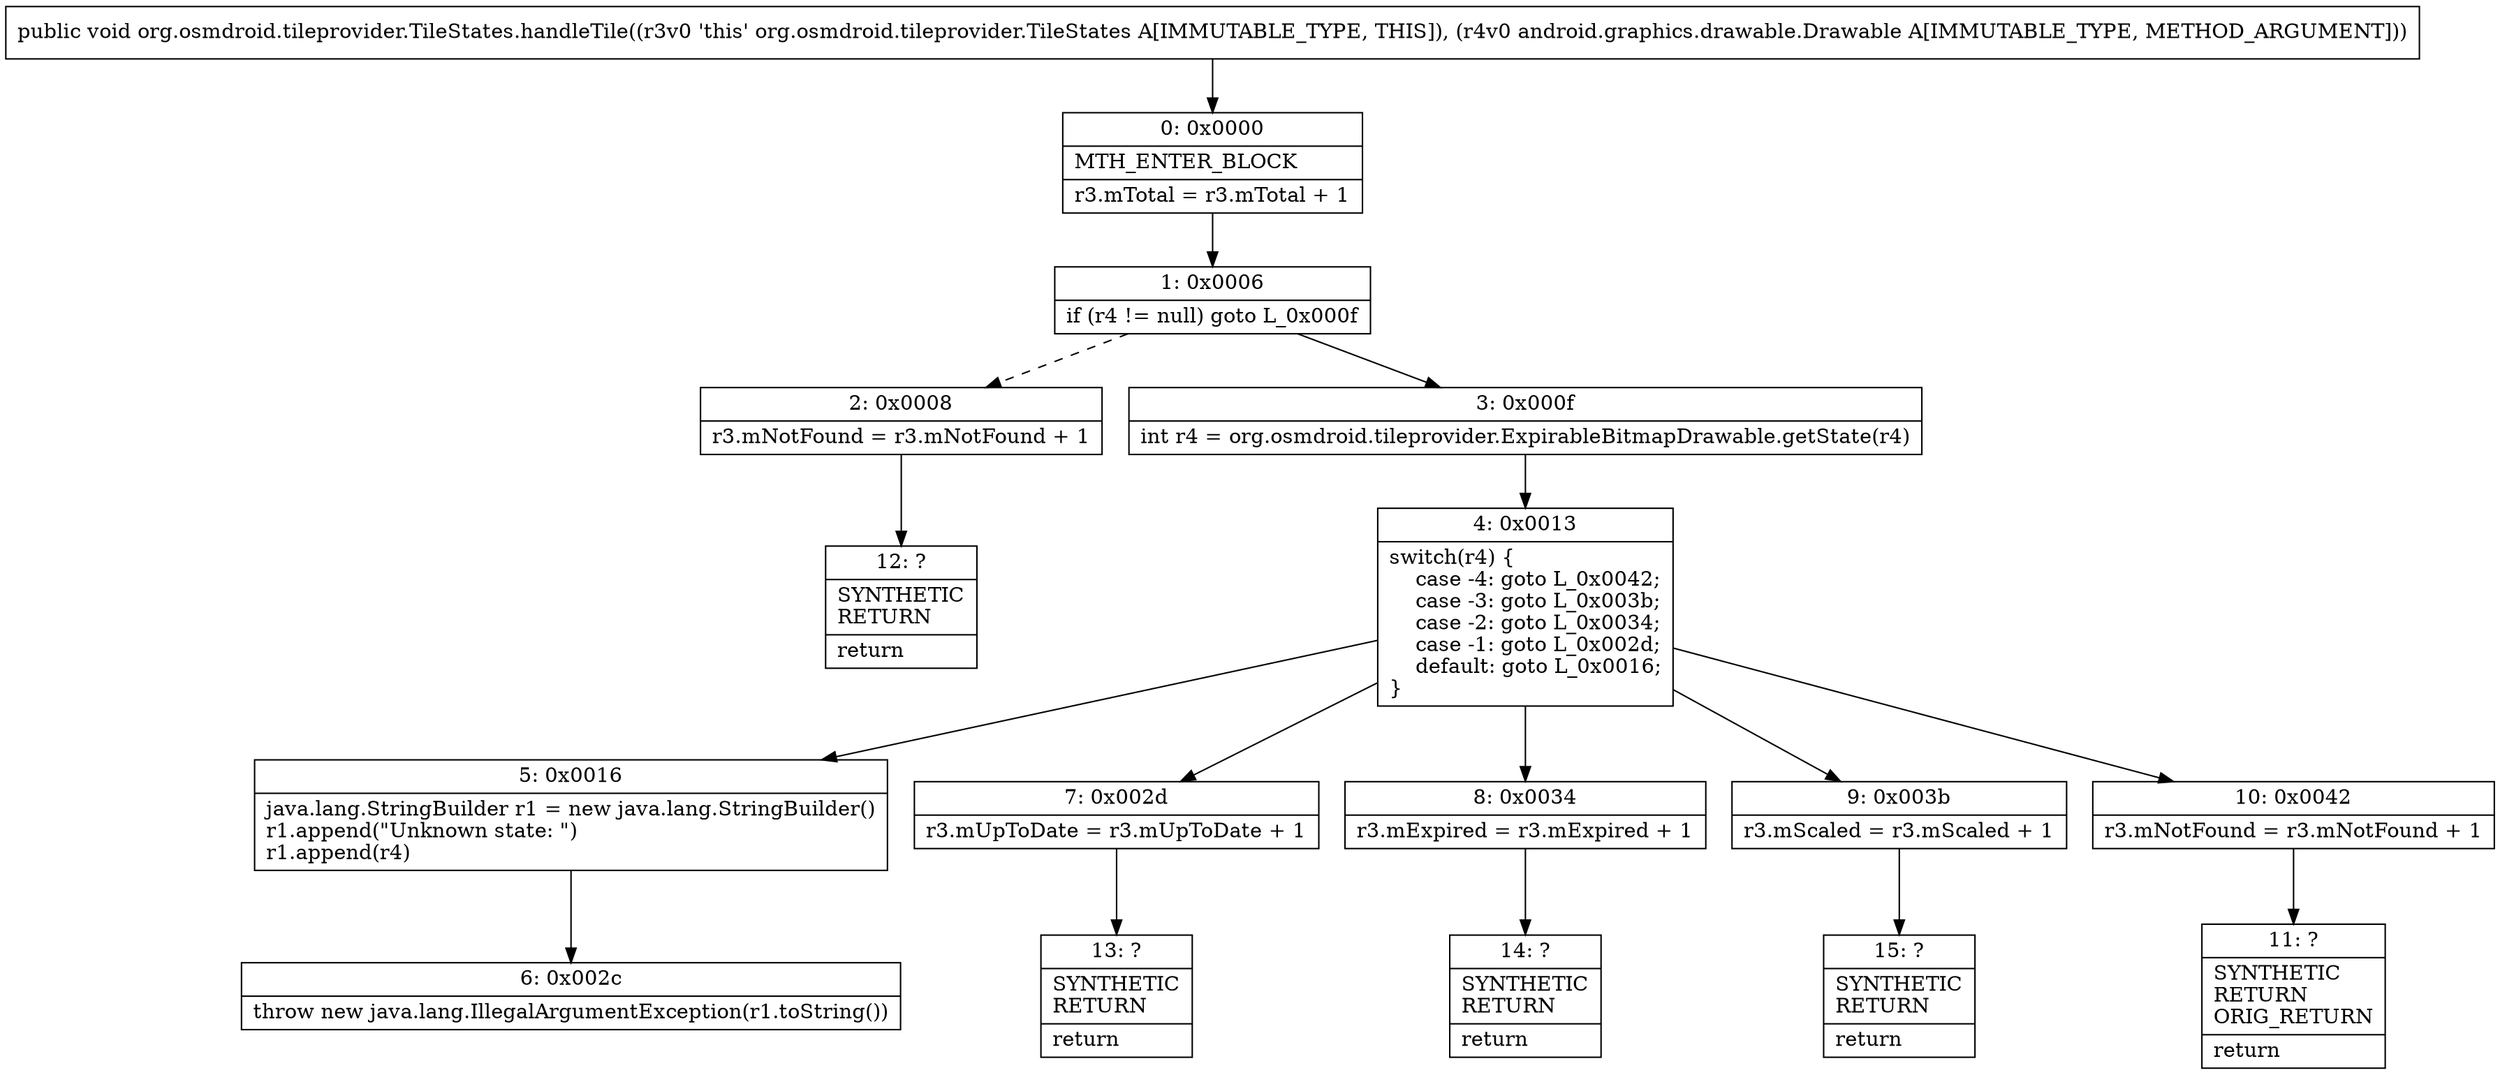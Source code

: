 digraph "CFG fororg.osmdroid.tileprovider.TileStates.handleTile(Landroid\/graphics\/drawable\/Drawable;)V" {
Node_0 [shape=record,label="{0\:\ 0x0000|MTH_ENTER_BLOCK\l|r3.mTotal = r3.mTotal + 1\l}"];
Node_1 [shape=record,label="{1\:\ 0x0006|if (r4 != null) goto L_0x000f\l}"];
Node_2 [shape=record,label="{2\:\ 0x0008|r3.mNotFound = r3.mNotFound + 1\l}"];
Node_3 [shape=record,label="{3\:\ 0x000f|int r4 = org.osmdroid.tileprovider.ExpirableBitmapDrawable.getState(r4)\l}"];
Node_4 [shape=record,label="{4\:\ 0x0013|switch(r4) \{\l    case \-4: goto L_0x0042;\l    case \-3: goto L_0x003b;\l    case \-2: goto L_0x0034;\l    case \-1: goto L_0x002d;\l    default: goto L_0x0016;\l\}\l}"];
Node_5 [shape=record,label="{5\:\ 0x0016|java.lang.StringBuilder r1 = new java.lang.StringBuilder()\lr1.append(\"Unknown state: \")\lr1.append(r4)\l}"];
Node_6 [shape=record,label="{6\:\ 0x002c|throw new java.lang.IllegalArgumentException(r1.toString())\l}"];
Node_7 [shape=record,label="{7\:\ 0x002d|r3.mUpToDate = r3.mUpToDate + 1\l}"];
Node_8 [shape=record,label="{8\:\ 0x0034|r3.mExpired = r3.mExpired + 1\l}"];
Node_9 [shape=record,label="{9\:\ 0x003b|r3.mScaled = r3.mScaled + 1\l}"];
Node_10 [shape=record,label="{10\:\ 0x0042|r3.mNotFound = r3.mNotFound + 1\l}"];
Node_11 [shape=record,label="{11\:\ ?|SYNTHETIC\lRETURN\lORIG_RETURN\l|return\l}"];
Node_12 [shape=record,label="{12\:\ ?|SYNTHETIC\lRETURN\l|return\l}"];
Node_13 [shape=record,label="{13\:\ ?|SYNTHETIC\lRETURN\l|return\l}"];
Node_14 [shape=record,label="{14\:\ ?|SYNTHETIC\lRETURN\l|return\l}"];
Node_15 [shape=record,label="{15\:\ ?|SYNTHETIC\lRETURN\l|return\l}"];
MethodNode[shape=record,label="{public void org.osmdroid.tileprovider.TileStates.handleTile((r3v0 'this' org.osmdroid.tileprovider.TileStates A[IMMUTABLE_TYPE, THIS]), (r4v0 android.graphics.drawable.Drawable A[IMMUTABLE_TYPE, METHOD_ARGUMENT])) }"];
MethodNode -> Node_0;
Node_0 -> Node_1;
Node_1 -> Node_2[style=dashed];
Node_1 -> Node_3;
Node_2 -> Node_12;
Node_3 -> Node_4;
Node_4 -> Node_5;
Node_4 -> Node_7;
Node_4 -> Node_8;
Node_4 -> Node_9;
Node_4 -> Node_10;
Node_5 -> Node_6;
Node_7 -> Node_13;
Node_8 -> Node_14;
Node_9 -> Node_15;
Node_10 -> Node_11;
}


